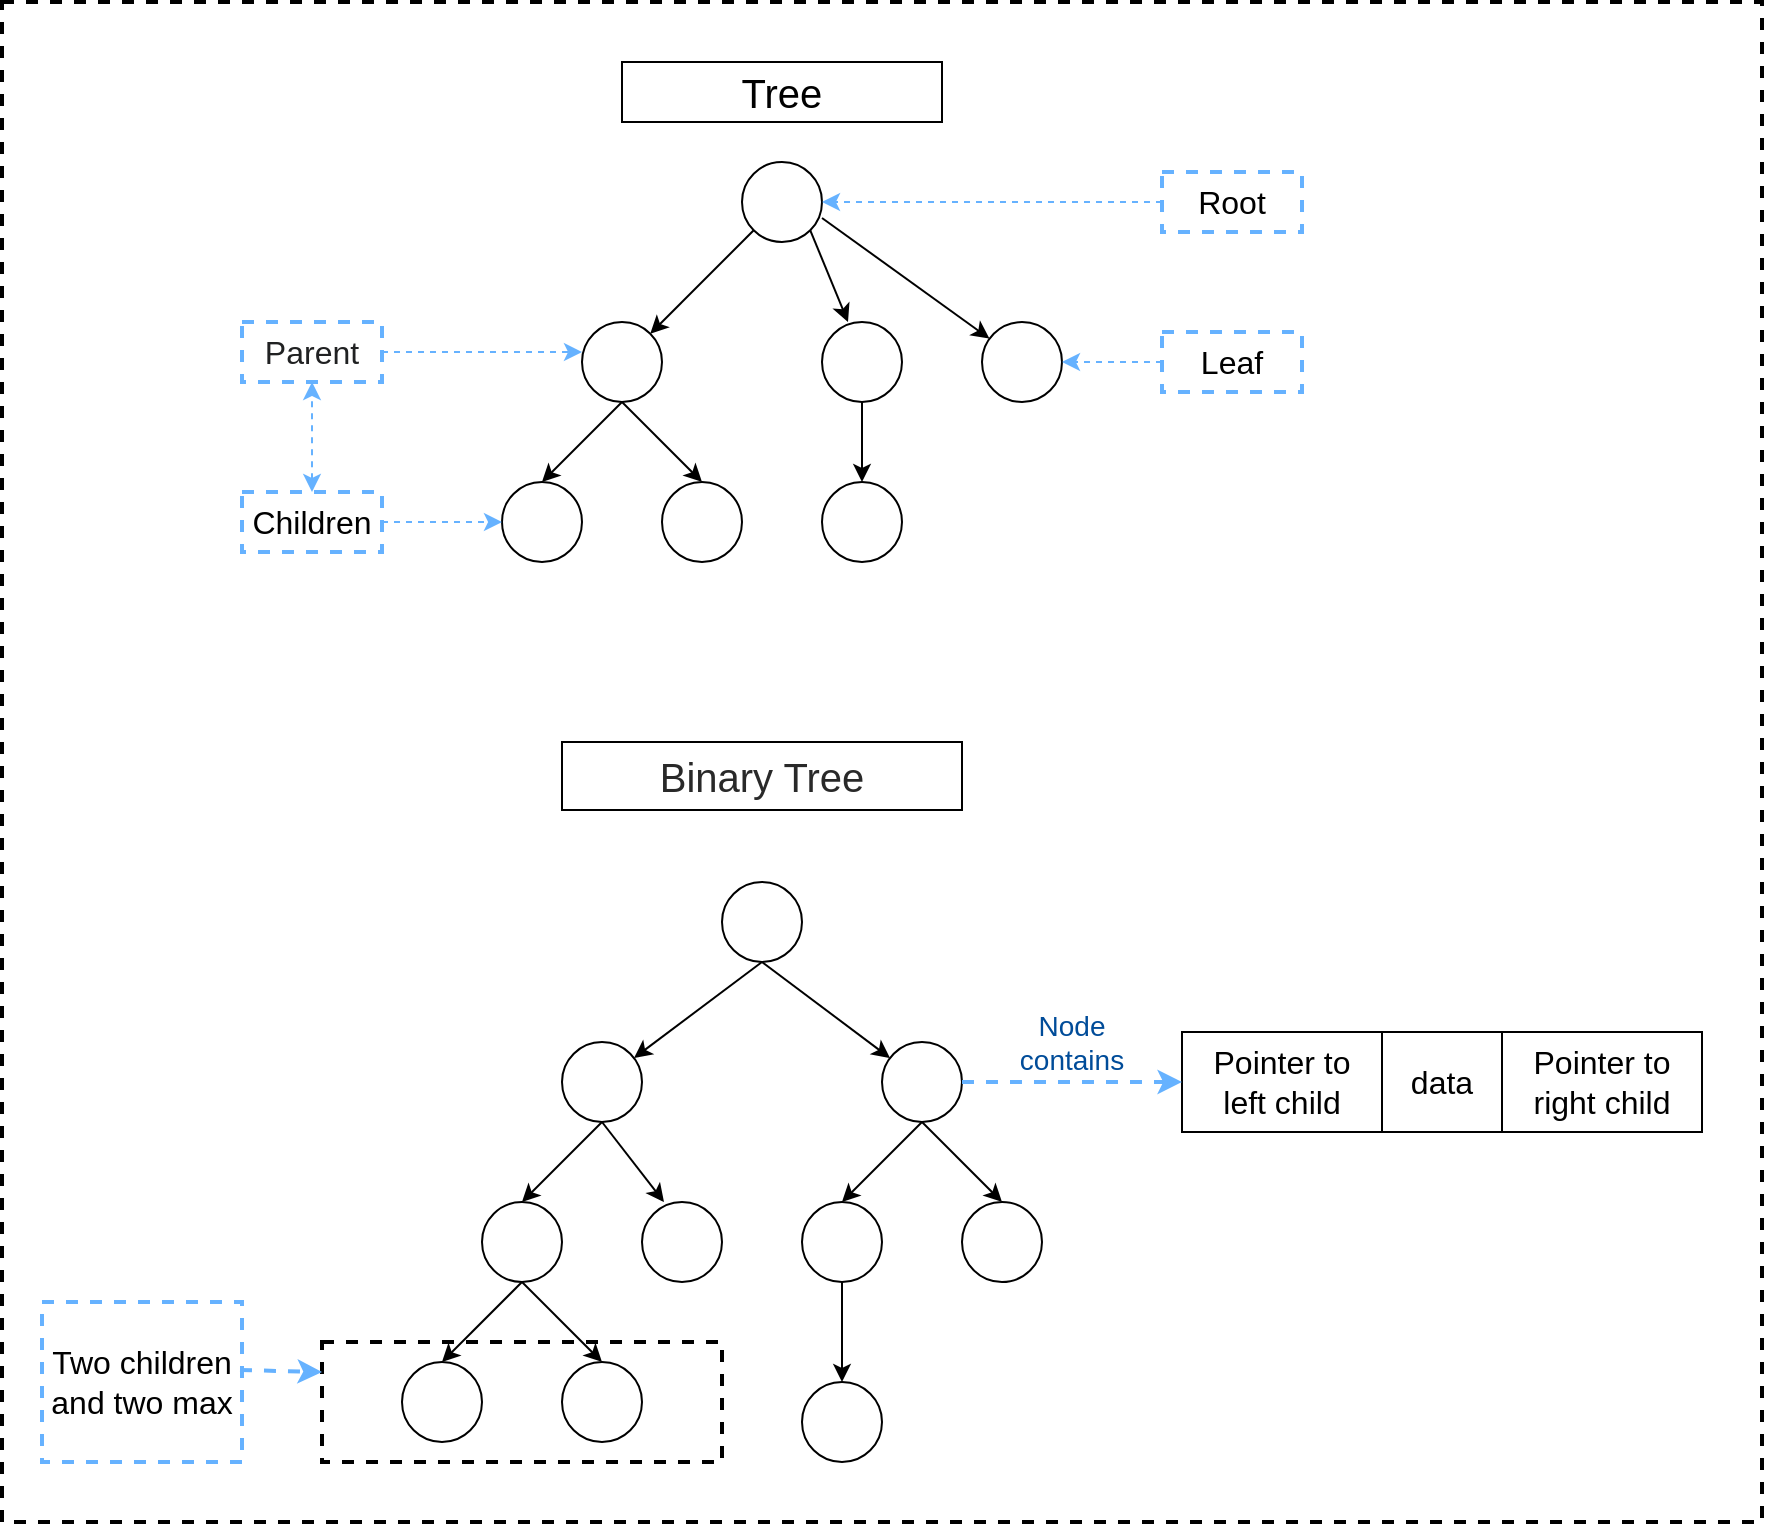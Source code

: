 <mxfile version="14.1.2" type="github">
  <diagram id="gx_X--Z0YCD5lvOhmVnY" name="Page-1">
    <mxGraphModel dx="946" dy="566" grid="1" gridSize="10" guides="1" tooltips="1" connect="1" arrows="1" fold="1" page="1" pageScale="1" pageWidth="1169" pageHeight="827" math="0" shadow="0">
      <root>
        <mxCell id="0" />
        <mxCell id="1" parent="0" />
        <mxCell id="pmLFDc_VPlstKLxGdKXN-1" value="" style="ellipse;whiteSpace=wrap;html=1;" vertex="1" parent="1">
          <mxGeometry x="410" y="120" width="40" height="40" as="geometry" />
        </mxCell>
        <mxCell id="pmLFDc_VPlstKLxGdKXN-2" value="" style="ellipse;whiteSpace=wrap;html=1;" vertex="1" parent="1">
          <mxGeometry x="330" y="200" width="40" height="40" as="geometry" />
        </mxCell>
        <mxCell id="pmLFDc_VPlstKLxGdKXN-4" value="" style="endArrow=classic;html=1;entryX=1;entryY=0;entryDx=0;entryDy=0;exitX=0;exitY=1;exitDx=0;exitDy=0;" edge="1" parent="1" source="pmLFDc_VPlstKLxGdKXN-1" target="pmLFDc_VPlstKLxGdKXN-2">
          <mxGeometry width="50" height="50" relative="1" as="geometry">
            <mxPoint x="470" y="360" as="sourcePoint" />
            <mxPoint x="520" y="310" as="targetPoint" />
          </mxGeometry>
        </mxCell>
        <mxCell id="pmLFDc_VPlstKLxGdKXN-5" value="" style="ellipse;whiteSpace=wrap;html=1;" vertex="1" parent="1">
          <mxGeometry x="450" y="200" width="40" height="40" as="geometry" />
        </mxCell>
        <mxCell id="pmLFDc_VPlstKLxGdKXN-6" value="" style="endArrow=classic;html=1;entryX=0.325;entryY=0;entryDx=0;entryDy=0;exitX=1;exitY=1;exitDx=0;exitDy=0;entryPerimeter=0;" edge="1" parent="1" source="pmLFDc_VPlstKLxGdKXN-1" target="pmLFDc_VPlstKLxGdKXN-5">
          <mxGeometry width="50" height="50" relative="1" as="geometry">
            <mxPoint x="470" y="360" as="sourcePoint" />
            <mxPoint x="520" y="310" as="targetPoint" />
          </mxGeometry>
        </mxCell>
        <mxCell id="pmLFDc_VPlstKLxGdKXN-7" value="" style="ellipse;whiteSpace=wrap;html=1;" vertex="1" parent="1">
          <mxGeometry x="530" y="200" width="40" height="40" as="geometry" />
        </mxCell>
        <mxCell id="pmLFDc_VPlstKLxGdKXN-8" value="" style="endArrow=classic;html=1;exitX=1;exitY=0.7;exitDx=0;exitDy=0;exitPerimeter=0;" edge="1" parent="1" source="pmLFDc_VPlstKLxGdKXN-1" target="pmLFDc_VPlstKLxGdKXN-7">
          <mxGeometry width="50" height="50" relative="1" as="geometry">
            <mxPoint x="470" y="360" as="sourcePoint" />
            <mxPoint x="520" y="310" as="targetPoint" />
          </mxGeometry>
        </mxCell>
        <mxCell id="pmLFDc_VPlstKLxGdKXN-9" value="" style="ellipse;whiteSpace=wrap;html=1;" vertex="1" parent="1">
          <mxGeometry x="290" y="280" width="40" height="40" as="geometry" />
        </mxCell>
        <mxCell id="pmLFDc_VPlstKLxGdKXN-10" value="" style="ellipse;whiteSpace=wrap;html=1;" vertex="1" parent="1">
          <mxGeometry x="370" y="280" width="40" height="40" as="geometry" />
        </mxCell>
        <mxCell id="pmLFDc_VPlstKLxGdKXN-11" value="" style="endArrow=classic;html=1;entryX=0.5;entryY=0;entryDx=0;entryDy=0;exitX=0.5;exitY=1;exitDx=0;exitDy=0;" edge="1" parent="1" source="pmLFDc_VPlstKLxGdKXN-2" target="pmLFDc_VPlstKLxGdKXN-9">
          <mxGeometry width="50" height="50" relative="1" as="geometry">
            <mxPoint x="470" y="360" as="sourcePoint" />
            <mxPoint x="520" y="310" as="targetPoint" />
          </mxGeometry>
        </mxCell>
        <mxCell id="pmLFDc_VPlstKLxGdKXN-12" value="" style="endArrow=classic;html=1;exitX=0.5;exitY=1;exitDx=0;exitDy=0;entryX=0.5;entryY=0;entryDx=0;entryDy=0;" edge="1" parent="1" source="pmLFDc_VPlstKLxGdKXN-2" target="pmLFDc_VPlstKLxGdKXN-10">
          <mxGeometry width="50" height="50" relative="1" as="geometry">
            <mxPoint x="470" y="360" as="sourcePoint" />
            <mxPoint x="520" y="310" as="targetPoint" />
          </mxGeometry>
        </mxCell>
        <mxCell id="pmLFDc_VPlstKLxGdKXN-13" value="" style="ellipse;whiteSpace=wrap;html=1;" vertex="1" parent="1">
          <mxGeometry x="450" y="280" width="40" height="40" as="geometry" />
        </mxCell>
        <mxCell id="pmLFDc_VPlstKLxGdKXN-14" value="" style="endArrow=classic;html=1;entryX=0.5;entryY=0;entryDx=0;entryDy=0;exitX=0.5;exitY=1;exitDx=0;exitDy=0;" edge="1" parent="1" source="pmLFDc_VPlstKLxGdKXN-5" target="pmLFDc_VPlstKLxGdKXN-13">
          <mxGeometry width="50" height="50" relative="1" as="geometry">
            <mxPoint x="470" y="360" as="sourcePoint" />
            <mxPoint x="520" y="310" as="targetPoint" />
          </mxGeometry>
        </mxCell>
        <mxCell id="pmLFDc_VPlstKLxGdKXN-20" style="edgeStyle=orthogonalEdgeStyle;rounded=0;orthogonalLoop=1;jettySize=auto;html=1;exitX=0;exitY=0.5;exitDx=0;exitDy=0;entryX=1;entryY=0.5;entryDx=0;entryDy=0;dashed=1;strokeColor=#66B2FF;" edge="1" parent="1" source="pmLFDc_VPlstKLxGdKXN-15" target="pmLFDc_VPlstKLxGdKXN-1">
          <mxGeometry relative="1" as="geometry" />
        </mxCell>
        <mxCell id="pmLFDc_VPlstKLxGdKXN-15" value="&lt;font style=&quot;font-size: 16px&quot;&gt;Root&lt;/font&gt;" style="text;html=1;fillColor=none;align=center;verticalAlign=middle;whiteSpace=wrap;rounded=0;dashed=1;strokeColor=#66B2FF;strokeWidth=2;" vertex="1" parent="1">
          <mxGeometry x="620" y="125" width="70" height="30" as="geometry" />
        </mxCell>
        <mxCell id="pmLFDc_VPlstKLxGdKXN-18" style="edgeStyle=orthogonalEdgeStyle;rounded=0;orthogonalLoop=1;jettySize=auto;html=1;exitX=0;exitY=0.5;exitDx=0;exitDy=0;entryX=1;entryY=0.5;entryDx=0;entryDy=0;dashed=1;strokeColor=#66B2FF;" edge="1" parent="1" source="pmLFDc_VPlstKLxGdKXN-17" target="pmLFDc_VPlstKLxGdKXN-7">
          <mxGeometry relative="1" as="geometry" />
        </mxCell>
        <mxCell id="pmLFDc_VPlstKLxGdKXN-17" value="&lt;font style=&quot;font-size: 16px&quot;&gt;Leaf&lt;/font&gt;" style="text;html=1;fillColor=none;align=center;verticalAlign=middle;whiteSpace=wrap;rounded=0;dashed=1;strokeColor=#66B2FF;strokeWidth=2;" vertex="1" parent="1">
          <mxGeometry x="620" y="205" width="70" height="30" as="geometry" />
        </mxCell>
        <mxCell id="pmLFDc_VPlstKLxGdKXN-25" style="edgeStyle=orthogonalEdgeStyle;rounded=0;orthogonalLoop=1;jettySize=auto;html=1;exitX=1;exitY=0.5;exitDx=0;exitDy=0;dashed=1;strokeColor=#66B2FF;" edge="1" parent="1" source="pmLFDc_VPlstKLxGdKXN-21">
          <mxGeometry relative="1" as="geometry">
            <mxPoint x="330" y="215" as="targetPoint" />
          </mxGeometry>
        </mxCell>
        <mxCell id="pmLFDc_VPlstKLxGdKXN-21" value="&lt;span style=&quot;color: rgb(32 , 33 , 34) ; font-family: sans-serif ; background-color: rgb(255 , 255 , 255)&quot;&gt;&lt;font style=&quot;font-size: 16px&quot;&gt;Parent&lt;/font&gt;&lt;/span&gt;" style="text;html=1;fillColor=none;align=center;verticalAlign=middle;whiteSpace=wrap;rounded=0;dashed=1;strokeColor=#66B2FF;strokeWidth=2;" vertex="1" parent="1">
          <mxGeometry x="160" y="200" width="70" height="30" as="geometry" />
        </mxCell>
        <mxCell id="pmLFDc_VPlstKLxGdKXN-26" style="edgeStyle=orthogonalEdgeStyle;rounded=0;orthogonalLoop=1;jettySize=auto;html=1;exitX=1;exitY=0.5;exitDx=0;exitDy=0;entryX=0;entryY=0.5;entryDx=0;entryDy=0;dashed=1;strokeColor=#66B2FF;" edge="1" parent="1" source="pmLFDc_VPlstKLxGdKXN-22" target="pmLFDc_VPlstKLxGdKXN-9">
          <mxGeometry relative="1" as="geometry" />
        </mxCell>
        <mxCell id="pmLFDc_VPlstKLxGdKXN-22" value="&lt;font style=&quot;font-size: 16px&quot;&gt;Children&lt;/font&gt;" style="text;html=1;fillColor=none;align=center;verticalAlign=middle;whiteSpace=wrap;rounded=0;dashed=1;strokeColor=#66B2FF;strokeWidth=2;" vertex="1" parent="1">
          <mxGeometry x="160" y="285" width="70" height="30" as="geometry" />
        </mxCell>
        <mxCell id="pmLFDc_VPlstKLxGdKXN-27" value="" style="endArrow=classic;startArrow=classic;html=1;dashed=1;strokeColor=#66B2FF;entryX=0.5;entryY=1;entryDx=0;entryDy=0;exitX=0.5;exitY=0;exitDx=0;exitDy=0;" edge="1" parent="1" source="pmLFDc_VPlstKLxGdKXN-22" target="pmLFDc_VPlstKLxGdKXN-21">
          <mxGeometry width="50" height="50" relative="1" as="geometry">
            <mxPoint x="470" y="360" as="sourcePoint" />
            <mxPoint x="520" y="310" as="targetPoint" />
          </mxGeometry>
        </mxCell>
        <mxCell id="pmLFDc_VPlstKLxGdKXN-28" value="&lt;font style=&quot;font-size: 20px&quot;&gt;Tree&lt;/font&gt;" style="text;html=1;fillColor=none;align=center;verticalAlign=middle;whiteSpace=wrap;rounded=0;strokeColor=#000000;" vertex="1" parent="1">
          <mxGeometry x="350" y="70" width="160" height="30" as="geometry" />
        </mxCell>
        <mxCell id="pmLFDc_VPlstKLxGdKXN-29" value="&lt;span style=&quot;color: rgba(0 , 0 , 0 , 0.84) ; font-family: , sans-serif ; text-align: justify ; background-color: rgb(255 , 255 , 255)&quot;&gt;&lt;font style=&quot;font-size: 20px&quot;&gt;Binary Tree&lt;/font&gt;&lt;/span&gt;" style="rounded=0;whiteSpace=wrap;html=1;strokeColor=#000000;strokeWidth=1;" vertex="1" parent="1">
          <mxGeometry x="320" y="410" width="200" height="34" as="geometry" />
        </mxCell>
        <mxCell id="pmLFDc_VPlstKLxGdKXN-30" value="" style="ellipse;whiteSpace=wrap;html=1;" vertex="1" parent="1">
          <mxGeometry x="400" y="480" width="40" height="40" as="geometry" />
        </mxCell>
        <mxCell id="pmLFDc_VPlstKLxGdKXN-31" value="" style="ellipse;whiteSpace=wrap;html=1;" vertex="1" parent="1">
          <mxGeometry x="320" y="560" width="40" height="40" as="geometry" />
        </mxCell>
        <mxCell id="pmLFDc_VPlstKLxGdKXN-32" value="" style="ellipse;whiteSpace=wrap;html=1;" vertex="1" parent="1">
          <mxGeometry x="480" y="560" width="40" height="40" as="geometry" />
        </mxCell>
        <mxCell id="pmLFDc_VPlstKLxGdKXN-33" value="" style="ellipse;whiteSpace=wrap;html=1;" vertex="1" parent="1">
          <mxGeometry x="280" y="640" width="40" height="40" as="geometry" />
        </mxCell>
        <mxCell id="pmLFDc_VPlstKLxGdKXN-34" value="" style="ellipse;whiteSpace=wrap;html=1;" vertex="1" parent="1">
          <mxGeometry x="360" y="640" width="40" height="40" as="geometry" />
        </mxCell>
        <mxCell id="pmLFDc_VPlstKLxGdKXN-35" value="" style="ellipse;whiteSpace=wrap;html=1;" vertex="1" parent="1">
          <mxGeometry x="440" y="640" width="40" height="40" as="geometry" />
        </mxCell>
        <mxCell id="pmLFDc_VPlstKLxGdKXN-36" value="" style="ellipse;whiteSpace=wrap;html=1;" vertex="1" parent="1">
          <mxGeometry x="440" y="730" width="40" height="40" as="geometry" />
        </mxCell>
        <mxCell id="pmLFDc_VPlstKLxGdKXN-38" value="" style="endArrow=classic;html=1;" edge="1" parent="1" target="pmLFDc_VPlstKLxGdKXN-31">
          <mxGeometry width="50" height="50" relative="1" as="geometry">
            <mxPoint x="420" y="520" as="sourcePoint" />
            <mxPoint x="510" y="560" as="targetPoint" />
          </mxGeometry>
        </mxCell>
        <mxCell id="pmLFDc_VPlstKLxGdKXN-39" value="" style="endArrow=classic;html=1;exitX=0.5;exitY=1;exitDx=0;exitDy=0;" edge="1" parent="1" source="pmLFDc_VPlstKLxGdKXN-30" target="pmLFDc_VPlstKLxGdKXN-32">
          <mxGeometry width="50" height="50" relative="1" as="geometry">
            <mxPoint x="415.858" y="524.142" as="sourcePoint" />
            <mxPoint x="364.142" y="575.858" as="targetPoint" />
          </mxGeometry>
        </mxCell>
        <mxCell id="pmLFDc_VPlstKLxGdKXN-40" value="" style="endArrow=classic;html=1;strokeColor=#000000;exitX=0.5;exitY=1;exitDx=0;exitDy=0;entryX=0.5;entryY=0;entryDx=0;entryDy=0;" edge="1" parent="1" source="pmLFDc_VPlstKLxGdKXN-31" target="pmLFDc_VPlstKLxGdKXN-33">
          <mxGeometry width="50" height="50" relative="1" as="geometry">
            <mxPoint x="460" y="610" as="sourcePoint" />
            <mxPoint x="510" y="560" as="targetPoint" />
          </mxGeometry>
        </mxCell>
        <mxCell id="pmLFDc_VPlstKLxGdKXN-41" value="" style="endArrow=classic;html=1;strokeColor=#000000;exitX=0.5;exitY=1;exitDx=0;exitDy=0;entryX=0.275;entryY=0;entryDx=0;entryDy=0;entryPerimeter=0;" edge="1" parent="1" source="pmLFDc_VPlstKLxGdKXN-31" target="pmLFDc_VPlstKLxGdKXN-34">
          <mxGeometry width="50" height="50" relative="1" as="geometry">
            <mxPoint x="460" y="610" as="sourcePoint" />
            <mxPoint x="510" y="560" as="targetPoint" />
          </mxGeometry>
        </mxCell>
        <mxCell id="pmLFDc_VPlstKLxGdKXN-42" value="" style="endArrow=classic;html=1;strokeColor=#000000;exitX=0.5;exitY=1;exitDx=0;exitDy=0;entryX=0.5;entryY=0;entryDx=0;entryDy=0;" edge="1" parent="1" source="pmLFDc_VPlstKLxGdKXN-32" target="pmLFDc_VPlstKLxGdKXN-35">
          <mxGeometry width="50" height="50" relative="1" as="geometry">
            <mxPoint x="460" y="630" as="sourcePoint" />
            <mxPoint x="510" y="580" as="targetPoint" />
          </mxGeometry>
        </mxCell>
        <mxCell id="pmLFDc_VPlstKLxGdKXN-43" value="" style="endArrow=classic;html=1;strokeColor=#000000;entryX=0.5;entryY=0;entryDx=0;entryDy=0;exitX=0.5;exitY=1;exitDx=0;exitDy=0;" edge="1" parent="1" source="pmLFDc_VPlstKLxGdKXN-35" target="pmLFDc_VPlstKLxGdKXN-36">
          <mxGeometry width="50" height="50" relative="1" as="geometry">
            <mxPoint x="460" y="630" as="sourcePoint" />
            <mxPoint x="510" y="580" as="targetPoint" />
          </mxGeometry>
        </mxCell>
        <mxCell id="pmLFDc_VPlstKLxGdKXN-44" value="" style="ellipse;whiteSpace=wrap;html=1;" vertex="1" parent="1">
          <mxGeometry x="240" y="720" width="40" height="40" as="geometry" />
        </mxCell>
        <mxCell id="pmLFDc_VPlstKLxGdKXN-45" value="" style="ellipse;whiteSpace=wrap;html=1;" vertex="1" parent="1">
          <mxGeometry x="320" y="720" width="40" height="40" as="geometry" />
        </mxCell>
        <mxCell id="pmLFDc_VPlstKLxGdKXN-46" value="" style="endArrow=classic;html=1;strokeColor=#000000;exitX=0.5;exitY=1;exitDx=0;exitDy=0;entryX=0.5;entryY=0;entryDx=0;entryDy=0;" edge="1" parent="1" source="pmLFDc_VPlstKLxGdKXN-33" target="pmLFDc_VPlstKLxGdKXN-44">
          <mxGeometry width="50" height="50" relative="1" as="geometry">
            <mxPoint x="460" y="630" as="sourcePoint" />
            <mxPoint x="510" y="580" as="targetPoint" />
          </mxGeometry>
        </mxCell>
        <mxCell id="pmLFDc_VPlstKLxGdKXN-47" value="" style="endArrow=classic;html=1;strokeColor=#000000;exitX=0.5;exitY=1;exitDx=0;exitDy=0;entryX=0.5;entryY=0;entryDx=0;entryDy=0;" edge="1" parent="1" source="pmLFDc_VPlstKLxGdKXN-33" target="pmLFDc_VPlstKLxGdKXN-45">
          <mxGeometry width="50" height="50" relative="1" as="geometry">
            <mxPoint x="460" y="630" as="sourcePoint" />
            <mxPoint x="510" y="580" as="targetPoint" />
          </mxGeometry>
        </mxCell>
        <mxCell id="pmLFDc_VPlstKLxGdKXN-48" value="" style="ellipse;whiteSpace=wrap;html=1;" vertex="1" parent="1">
          <mxGeometry x="520" y="640" width="40" height="40" as="geometry" />
        </mxCell>
        <mxCell id="pmLFDc_VPlstKLxGdKXN-49" value="" style="endArrow=classic;html=1;strokeColor=#000000;entryX=0.5;entryY=0;entryDx=0;entryDy=0;" edge="1" parent="1" target="pmLFDc_VPlstKLxGdKXN-48">
          <mxGeometry width="50" height="50" relative="1" as="geometry">
            <mxPoint x="500" y="600" as="sourcePoint" />
            <mxPoint x="510" y="580" as="targetPoint" />
          </mxGeometry>
        </mxCell>
        <mxCell id="pmLFDc_VPlstKLxGdKXN-50" value="" style="rounded=0;whiteSpace=wrap;html=1;strokeColor=#000000;strokeWidth=2;fillColor=none;dashed=1;" vertex="1" parent="1">
          <mxGeometry x="200" y="710" width="200" height="60" as="geometry" />
        </mxCell>
        <mxCell id="pmLFDc_VPlstKLxGdKXN-51" value="&lt;font style=&quot;font-size: 16px&quot;&gt;Two children and two max&lt;/font&gt;" style="text;html=1;fillColor=none;align=center;verticalAlign=middle;whiteSpace=wrap;rounded=0;dashed=1;strokeColor=#66B2FF;strokeWidth=2;" vertex="1" parent="1">
          <mxGeometry x="60" y="690" width="100" height="80" as="geometry" />
        </mxCell>
        <mxCell id="pmLFDc_VPlstKLxGdKXN-54" value="" style="endArrow=classic;html=1;dashed=1;strokeColor=#66B2FF;strokeWidth=2;entryX=0;entryY=0.25;entryDx=0;entryDy=0;exitX=0.99;exitY=0.425;exitDx=0;exitDy=0;exitPerimeter=0;" edge="1" parent="1" source="pmLFDc_VPlstKLxGdKXN-51" target="pmLFDc_VPlstKLxGdKXN-50">
          <mxGeometry width="50" height="50" relative="1" as="geometry">
            <mxPoint x="460" y="580" as="sourcePoint" />
            <mxPoint x="510" y="530" as="targetPoint" />
          </mxGeometry>
        </mxCell>
        <mxCell id="pmLFDc_VPlstKLxGdKXN-56" value="&lt;font style=&quot;font-size: 16px&quot;&gt;Pointer to &lt;br&gt;left child&lt;/font&gt;" style="rounded=0;whiteSpace=wrap;html=1;" vertex="1" parent="1">
          <mxGeometry x="630" y="555" width="100" height="50" as="geometry" />
        </mxCell>
        <mxCell id="pmLFDc_VPlstKLxGdKXN-60" value="&lt;font style=&quot;font-size: 16px&quot;&gt;data&lt;/font&gt;" style="rounded=0;whiteSpace=wrap;html=1;" vertex="1" parent="1">
          <mxGeometry x="730" y="555" width="60" height="50" as="geometry" />
        </mxCell>
        <mxCell id="pmLFDc_VPlstKLxGdKXN-61" value="&lt;font style=&quot;font-size: 16px&quot;&gt;Pointer to right child&lt;/font&gt;" style="rounded=0;whiteSpace=wrap;html=1;" vertex="1" parent="1">
          <mxGeometry x="790" y="555" width="100" height="50" as="geometry" />
        </mxCell>
        <mxCell id="pmLFDc_VPlstKLxGdKXN-62" value="&lt;font style=&quot;font-size: 14px&quot; color=&quot;#004c99&quot;&gt;Node contains&lt;/font&gt;" style="text;html=1;strokeColor=none;align=center;verticalAlign=middle;whiteSpace=wrap;rounded=0;dashed=1;" vertex="1" parent="1">
          <mxGeometry x="540" y="530" width="70" height="60" as="geometry" />
        </mxCell>
        <mxCell id="pmLFDc_VPlstKLxGdKXN-64" value="" style="endArrow=classic;html=1;dashed=1;strokeColor=#66B2FF;strokeWidth=2;exitX=1;exitY=0.5;exitDx=0;exitDy=0;entryX=0;entryY=0.5;entryDx=0;entryDy=0;" edge="1" parent="1" source="pmLFDc_VPlstKLxGdKXN-32" target="pmLFDc_VPlstKLxGdKXN-56">
          <mxGeometry width="50" height="50" relative="1" as="geometry">
            <mxPoint x="460" y="510" as="sourcePoint" />
            <mxPoint x="510" y="460" as="targetPoint" />
          </mxGeometry>
        </mxCell>
        <mxCell id="pmLFDc_VPlstKLxGdKXN-65" value="" style="rounded=0;whiteSpace=wrap;html=1;dashed=1;strokeColor=#000000;strokeWidth=2;fillColor=none;" vertex="1" parent="1">
          <mxGeometry x="40" y="40" width="880" height="760" as="geometry" />
        </mxCell>
      </root>
    </mxGraphModel>
  </diagram>
</mxfile>
